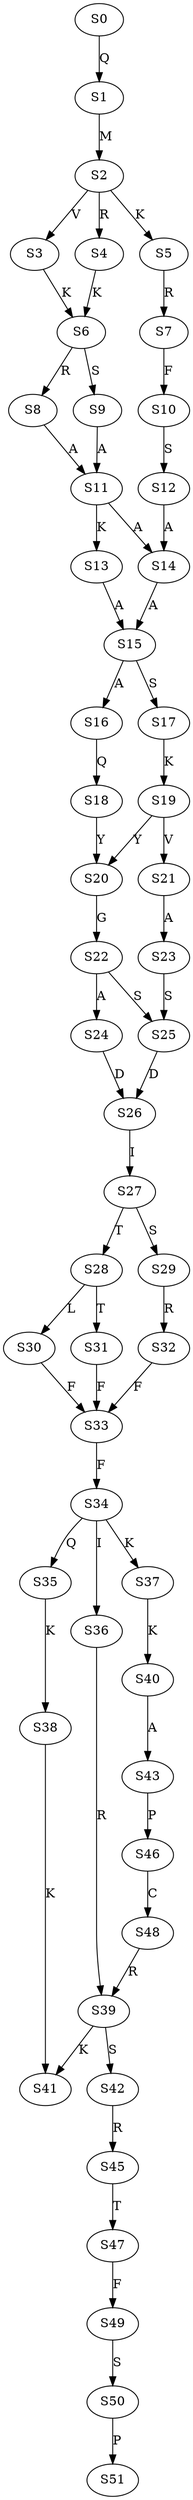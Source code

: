 strict digraph  {
	S0 -> S1 [ label = Q ];
	S1 -> S2 [ label = M ];
	S2 -> S3 [ label = V ];
	S2 -> S4 [ label = R ];
	S2 -> S5 [ label = K ];
	S3 -> S6 [ label = K ];
	S4 -> S6 [ label = K ];
	S5 -> S7 [ label = R ];
	S6 -> S8 [ label = R ];
	S6 -> S9 [ label = S ];
	S7 -> S10 [ label = F ];
	S8 -> S11 [ label = A ];
	S9 -> S11 [ label = A ];
	S10 -> S12 [ label = S ];
	S11 -> S13 [ label = K ];
	S11 -> S14 [ label = A ];
	S12 -> S14 [ label = A ];
	S13 -> S15 [ label = A ];
	S14 -> S15 [ label = A ];
	S15 -> S16 [ label = A ];
	S15 -> S17 [ label = S ];
	S16 -> S18 [ label = Q ];
	S17 -> S19 [ label = K ];
	S18 -> S20 [ label = Y ];
	S19 -> S21 [ label = V ];
	S19 -> S20 [ label = Y ];
	S20 -> S22 [ label = G ];
	S21 -> S23 [ label = A ];
	S22 -> S24 [ label = A ];
	S22 -> S25 [ label = S ];
	S23 -> S25 [ label = S ];
	S24 -> S26 [ label = D ];
	S25 -> S26 [ label = D ];
	S26 -> S27 [ label = I ];
	S27 -> S28 [ label = T ];
	S27 -> S29 [ label = S ];
	S28 -> S30 [ label = L ];
	S28 -> S31 [ label = T ];
	S29 -> S32 [ label = R ];
	S30 -> S33 [ label = F ];
	S31 -> S33 [ label = F ];
	S32 -> S33 [ label = F ];
	S33 -> S34 [ label = F ];
	S34 -> S35 [ label = Q ];
	S34 -> S36 [ label = I ];
	S34 -> S37 [ label = K ];
	S35 -> S38 [ label = K ];
	S36 -> S39 [ label = R ];
	S37 -> S40 [ label = K ];
	S38 -> S41 [ label = K ];
	S39 -> S41 [ label = K ];
	S39 -> S42 [ label = S ];
	S40 -> S43 [ label = A ];
	S42 -> S45 [ label = R ];
	S43 -> S46 [ label = P ];
	S45 -> S47 [ label = T ];
	S46 -> S48 [ label = C ];
	S47 -> S49 [ label = F ];
	S48 -> S39 [ label = R ];
	S49 -> S50 [ label = S ];
	S50 -> S51 [ label = P ];
}

